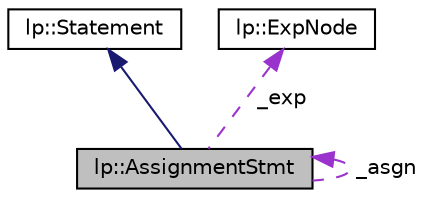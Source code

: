 digraph "lp::AssignmentStmt"
{
  edge [fontname="Helvetica",fontsize="10",labelfontname="Helvetica",labelfontsize="10"];
  node [fontname="Helvetica",fontsize="10",shape=record];
  Node2 [label="lp::AssignmentStmt",height=0.2,width=0.4,color="black", fillcolor="grey75", style="filled", fontcolor="black"];
  Node3 -> Node2 [dir="back",color="midnightblue",fontsize="10",style="solid",fontname="Helvetica"];
  Node3 [label="lp::Statement",height=0.2,width=0.4,color="black", fillcolor="white", style="filled",URL="$classlp_1_1Statement.html",tooltip="Definition of atributes and methods of Statement class. "];
  Node2 -> Node2 [dir="back",color="darkorchid3",fontsize="10",style="dashed",label=" _asgn" ,fontname="Helvetica"];
  Node4 -> Node2 [dir="back",color="darkorchid3",fontsize="10",style="dashed",label=" _exp" ,fontname="Helvetica"];
  Node4 [label="lp::ExpNode",height=0.2,width=0.4,color="black", fillcolor="white", style="filled",URL="$classlp_1_1ExpNode.html",tooltip="Definition of atributes and methods of ExpNode class. "];
}
